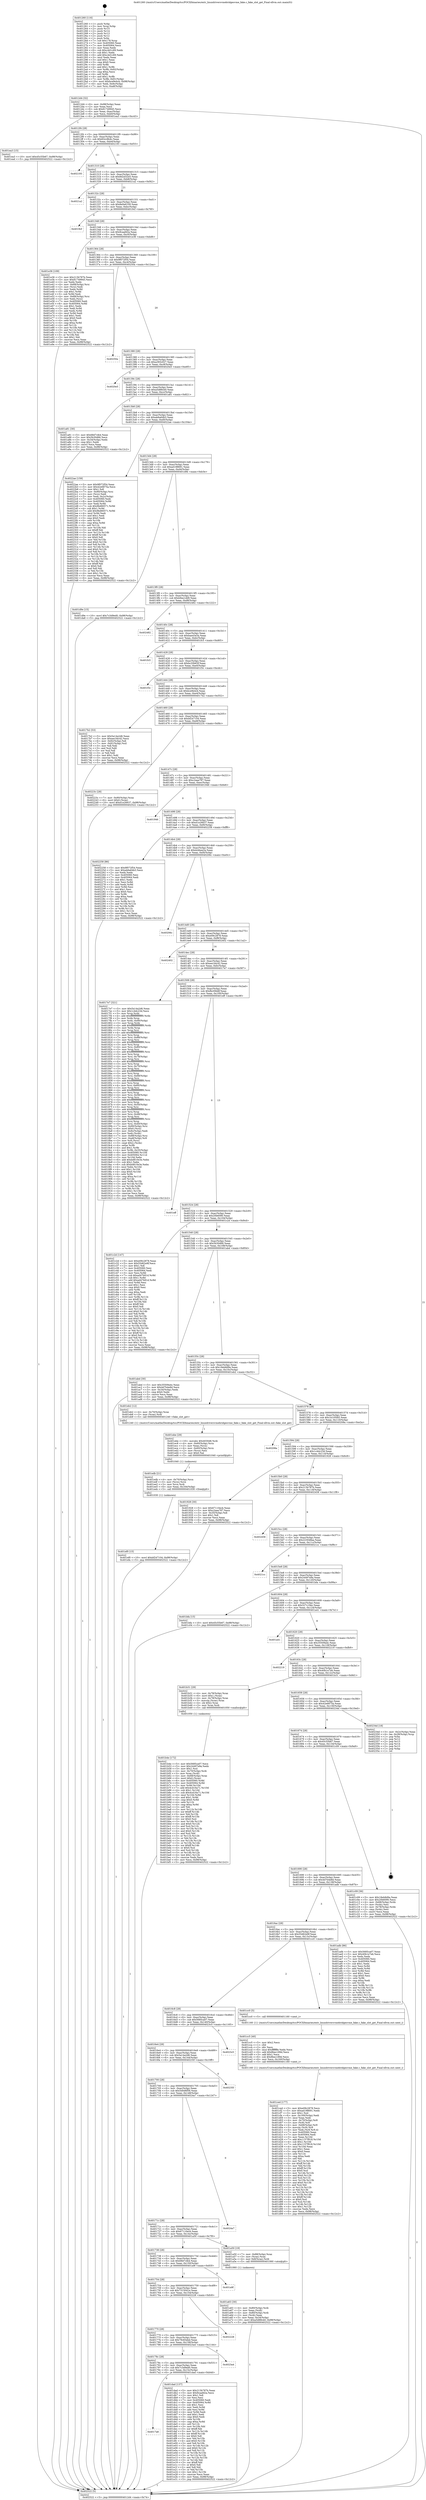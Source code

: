 digraph "0x401260" {
  label = "0x401260 (/mnt/c/Users/mathe/Desktop/tcc/POCII/binaries/extr_linuxdriversvmebridgesvme_fake.c_fake_slot_get_Final-ollvm.out::main(0))"
  labelloc = "t"
  node[shape=record]

  Entry [label="",width=0.3,height=0.3,shape=circle,fillcolor=black,style=filled]
  "0x4012d4" [label="{
     0x4012d4 [32]\l
     | [instrs]\l
     &nbsp;&nbsp;0x4012d4 \<+6\>: mov -0x98(%rbp),%eax\l
     &nbsp;&nbsp;0x4012da \<+2\>: mov %eax,%ecx\l
     &nbsp;&nbsp;0x4012dc \<+6\>: sub $0x81749945,%ecx\l
     &nbsp;&nbsp;0x4012e2 \<+6\>: mov %eax,-0xac(%rbp)\l
     &nbsp;&nbsp;0x4012e8 \<+6\>: mov %ecx,-0xb0(%rbp)\l
     &nbsp;&nbsp;0x4012ee \<+6\>: je 0000000000401ea3 \<main+0xc43\>\l
  }"]
  "0x401ea3" [label="{
     0x401ea3 [15]\l
     | [instrs]\l
     &nbsp;&nbsp;0x401ea3 \<+10\>: movl $0x45c55b67,-0x98(%rbp)\l
     &nbsp;&nbsp;0x401ead \<+5\>: jmp 0000000000402522 \<main+0x12c2\>\l
  }"]
  "0x4012f4" [label="{
     0x4012f4 [28]\l
     | [instrs]\l
     &nbsp;&nbsp;0x4012f4 \<+5\>: jmp 00000000004012f9 \<main+0x99\>\l
     &nbsp;&nbsp;0x4012f9 \<+6\>: mov -0xac(%rbp),%eax\l
     &nbsp;&nbsp;0x4012ff \<+5\>: sub $0x83cc8b4c,%eax\l
     &nbsp;&nbsp;0x401304 \<+6\>: mov %eax,-0xb4(%rbp)\l
     &nbsp;&nbsp;0x40130a \<+6\>: je 0000000000402193 \<main+0xf33\>\l
  }"]
  Exit [label="",width=0.3,height=0.3,shape=circle,fillcolor=black,style=filled,peripheries=2]
  "0x402193" [label="{
     0x402193\l
  }", style=dashed]
  "0x401310" [label="{
     0x401310 [28]\l
     | [instrs]\l
     &nbsp;&nbsp;0x401310 \<+5\>: jmp 0000000000401315 \<main+0xb5\>\l
     &nbsp;&nbsp;0x401315 \<+6\>: mov -0xac(%rbp),%eax\l
     &nbsp;&nbsp;0x40131b \<+5\>: sub $0x8d2d32e5,%eax\l
     &nbsp;&nbsp;0x401320 \<+6\>: mov %eax,-0xb8(%rbp)\l
     &nbsp;&nbsp;0x401326 \<+6\>: je 00000000004021a2 \<main+0xf42\>\l
  }"]
  "0x401ef0" [label="{
     0x401ef0 [15]\l
     | [instrs]\l
     &nbsp;&nbsp;0x401ef0 \<+10\>: movl $0xbf247104,-0x98(%rbp)\l
     &nbsp;&nbsp;0x401efa \<+5\>: jmp 0000000000402522 \<main+0x12c2\>\l
  }"]
  "0x4021a2" [label="{
     0x4021a2\l
  }", style=dashed]
  "0x40132c" [label="{
     0x40132c [28]\l
     | [instrs]\l
     &nbsp;&nbsp;0x40132c \<+5\>: jmp 0000000000401331 \<main+0xd1\>\l
     &nbsp;&nbsp;0x401331 \<+6\>: mov -0xac(%rbp),%eax\l
     &nbsp;&nbsp;0x401337 \<+5\>: sub $0x8e0e6100,%eax\l
     &nbsp;&nbsp;0x40133c \<+6\>: mov %eax,-0xbc(%rbp)\l
     &nbsp;&nbsp;0x401342 \<+6\>: je 00000000004019cf \<main+0x76f\>\l
  }"]
  "0x401edb" [label="{
     0x401edb [21]\l
     | [instrs]\l
     &nbsp;&nbsp;0x401edb \<+4\>: mov -0x70(%rbp),%rcx\l
     &nbsp;&nbsp;0x401edf \<+3\>: mov (%rcx),%rcx\l
     &nbsp;&nbsp;0x401ee2 \<+3\>: mov %rcx,%rdi\l
     &nbsp;&nbsp;0x401ee5 \<+6\>: mov %eax,-0x164(%rbp)\l
     &nbsp;&nbsp;0x401eeb \<+5\>: call 0000000000401030 \<free@plt\>\l
     | [calls]\l
     &nbsp;&nbsp;0x401030 \{1\} (unknown)\l
  }"]
  "0x4019cf" [label="{
     0x4019cf\l
  }", style=dashed]
  "0x401348" [label="{
     0x401348 [28]\l
     | [instrs]\l
     &nbsp;&nbsp;0x401348 \<+5\>: jmp 000000000040134d \<main+0xed\>\l
     &nbsp;&nbsp;0x40134d \<+6\>: mov -0xac(%rbp),%eax\l
     &nbsp;&nbsp;0x401353 \<+5\>: sub $0x9caafd2a,%eax\l
     &nbsp;&nbsp;0x401358 \<+6\>: mov %eax,-0xc0(%rbp)\l
     &nbsp;&nbsp;0x40135e \<+6\>: je 0000000000401e36 \<main+0xbd6\>\l
  }"]
  "0x401ebe" [label="{
     0x401ebe [29]\l
     | [instrs]\l
     &nbsp;&nbsp;0x401ebe \<+10\>: movabs $0x4030d6,%rdi\l
     &nbsp;&nbsp;0x401ec8 \<+4\>: mov -0x60(%rbp),%rcx\l
     &nbsp;&nbsp;0x401ecc \<+2\>: mov %eax,(%rcx)\l
     &nbsp;&nbsp;0x401ece \<+4\>: mov -0x60(%rbp),%rcx\l
     &nbsp;&nbsp;0x401ed2 \<+2\>: mov (%rcx),%esi\l
     &nbsp;&nbsp;0x401ed4 \<+2\>: mov $0x0,%al\l
     &nbsp;&nbsp;0x401ed6 \<+5\>: call 0000000000401040 \<printf@plt\>\l
     | [calls]\l
     &nbsp;&nbsp;0x401040 \{1\} (unknown)\l
  }"]
  "0x401e36" [label="{
     0x401e36 [109]\l
     | [instrs]\l
     &nbsp;&nbsp;0x401e36 \<+5\>: mov $0x213b787b,%eax\l
     &nbsp;&nbsp;0x401e3b \<+5\>: mov $0x81749945,%ecx\l
     &nbsp;&nbsp;0x401e40 \<+2\>: xor %edx,%edx\l
     &nbsp;&nbsp;0x401e42 \<+4\>: mov -0x68(%rbp),%rsi\l
     &nbsp;&nbsp;0x401e46 \<+2\>: mov (%rsi),%edi\l
     &nbsp;&nbsp;0x401e48 \<+3\>: mov %edx,%r8d\l
     &nbsp;&nbsp;0x401e4b \<+4\>: sub $0x1,%r8d\l
     &nbsp;&nbsp;0x401e4f \<+3\>: sub %r8d,%edi\l
     &nbsp;&nbsp;0x401e52 \<+4\>: mov -0x68(%rbp),%rsi\l
     &nbsp;&nbsp;0x401e56 \<+2\>: mov %edi,(%rsi)\l
     &nbsp;&nbsp;0x401e58 \<+7\>: mov 0x405060,%edi\l
     &nbsp;&nbsp;0x401e5f \<+8\>: mov 0x405064,%r8d\l
     &nbsp;&nbsp;0x401e67 \<+3\>: sub $0x1,%edx\l
     &nbsp;&nbsp;0x401e6a \<+3\>: mov %edi,%r9d\l
     &nbsp;&nbsp;0x401e6d \<+3\>: add %edx,%r9d\l
     &nbsp;&nbsp;0x401e70 \<+4\>: imul %r9d,%edi\l
     &nbsp;&nbsp;0x401e74 \<+3\>: and $0x1,%edi\l
     &nbsp;&nbsp;0x401e77 \<+3\>: cmp $0x0,%edi\l
     &nbsp;&nbsp;0x401e7a \<+4\>: sete %r10b\l
     &nbsp;&nbsp;0x401e7e \<+4\>: cmp $0xa,%r8d\l
     &nbsp;&nbsp;0x401e82 \<+4\>: setl %r11b\l
     &nbsp;&nbsp;0x401e86 \<+3\>: mov %r10b,%bl\l
     &nbsp;&nbsp;0x401e89 \<+3\>: and %r11b,%bl\l
     &nbsp;&nbsp;0x401e8c \<+3\>: xor %r11b,%r10b\l
     &nbsp;&nbsp;0x401e8f \<+3\>: or %r10b,%bl\l
     &nbsp;&nbsp;0x401e92 \<+3\>: test $0x1,%bl\l
     &nbsp;&nbsp;0x401e95 \<+3\>: cmovne %ecx,%eax\l
     &nbsp;&nbsp;0x401e98 \<+6\>: mov %eax,-0x98(%rbp)\l
     &nbsp;&nbsp;0x401e9e \<+5\>: jmp 0000000000402522 \<main+0x12c2\>\l
  }"]
  "0x401364" [label="{
     0x401364 [28]\l
     | [instrs]\l
     &nbsp;&nbsp;0x401364 \<+5\>: jmp 0000000000401369 \<main+0x109\>\l
     &nbsp;&nbsp;0x401369 \<+6\>: mov -0xac(%rbp),%eax\l
     &nbsp;&nbsp;0x40136f \<+5\>: sub $0x9f072f54,%eax\l
     &nbsp;&nbsp;0x401374 \<+6\>: mov %eax,-0xc4(%rbp)\l
     &nbsp;&nbsp;0x40137a \<+6\>: je 000000000040250a \<main+0x12aa\>\l
  }"]
  "0x4017a8" [label="{
     0x4017a8\l
  }", style=dashed]
  "0x40250a" [label="{
     0x40250a\l
  }", style=dashed]
  "0x401380" [label="{
     0x401380 [28]\l
     | [instrs]\l
     &nbsp;&nbsp;0x401380 \<+5\>: jmp 0000000000401385 \<main+0x125\>\l
     &nbsp;&nbsp;0x401385 \<+6\>: mov -0xac(%rbp),%eax\l
     &nbsp;&nbsp;0x40138b \<+5\>: sub $0xa393c027,%eax\l
     &nbsp;&nbsp;0x401390 \<+6\>: mov %eax,-0xc8(%rbp)\l
     &nbsp;&nbsp;0x401396 \<+6\>: je 00000000004020e5 \<main+0xe85\>\l
  }"]
  "0x401dad" [label="{
     0x401dad [137]\l
     | [instrs]\l
     &nbsp;&nbsp;0x401dad \<+5\>: mov $0x213b787b,%eax\l
     &nbsp;&nbsp;0x401db2 \<+5\>: mov $0x9caafd2a,%ecx\l
     &nbsp;&nbsp;0x401db7 \<+2\>: mov $0x1,%dl\l
     &nbsp;&nbsp;0x401db9 \<+2\>: xor %esi,%esi\l
     &nbsp;&nbsp;0x401dbb \<+7\>: mov 0x405060,%edi\l
     &nbsp;&nbsp;0x401dc2 \<+8\>: mov 0x405064,%r8d\l
     &nbsp;&nbsp;0x401dca \<+3\>: sub $0x1,%esi\l
     &nbsp;&nbsp;0x401dcd \<+3\>: mov %edi,%r9d\l
     &nbsp;&nbsp;0x401dd0 \<+3\>: add %esi,%r9d\l
     &nbsp;&nbsp;0x401dd3 \<+4\>: imul %r9d,%edi\l
     &nbsp;&nbsp;0x401dd7 \<+3\>: and $0x1,%edi\l
     &nbsp;&nbsp;0x401dda \<+3\>: cmp $0x0,%edi\l
     &nbsp;&nbsp;0x401ddd \<+4\>: sete %r10b\l
     &nbsp;&nbsp;0x401de1 \<+4\>: cmp $0xa,%r8d\l
     &nbsp;&nbsp;0x401de5 \<+4\>: setl %r11b\l
     &nbsp;&nbsp;0x401de9 \<+3\>: mov %r10b,%bl\l
     &nbsp;&nbsp;0x401dec \<+3\>: xor $0xff,%bl\l
     &nbsp;&nbsp;0x401def \<+3\>: mov %r11b,%r14b\l
     &nbsp;&nbsp;0x401df2 \<+4\>: xor $0xff,%r14b\l
     &nbsp;&nbsp;0x401df6 \<+3\>: xor $0x0,%dl\l
     &nbsp;&nbsp;0x401df9 \<+3\>: mov %bl,%r15b\l
     &nbsp;&nbsp;0x401dfc \<+4\>: and $0x0,%r15b\l
     &nbsp;&nbsp;0x401e00 \<+3\>: and %dl,%r10b\l
     &nbsp;&nbsp;0x401e03 \<+3\>: mov %r14b,%r12b\l
     &nbsp;&nbsp;0x401e06 \<+4\>: and $0x0,%r12b\l
     &nbsp;&nbsp;0x401e0a \<+3\>: and %dl,%r11b\l
     &nbsp;&nbsp;0x401e0d \<+3\>: or %r10b,%r15b\l
     &nbsp;&nbsp;0x401e10 \<+3\>: or %r11b,%r12b\l
     &nbsp;&nbsp;0x401e13 \<+3\>: xor %r12b,%r15b\l
     &nbsp;&nbsp;0x401e16 \<+3\>: or %r14b,%bl\l
     &nbsp;&nbsp;0x401e19 \<+3\>: xor $0xff,%bl\l
     &nbsp;&nbsp;0x401e1c \<+3\>: or $0x0,%dl\l
     &nbsp;&nbsp;0x401e1f \<+2\>: and %dl,%bl\l
     &nbsp;&nbsp;0x401e21 \<+3\>: or %bl,%r15b\l
     &nbsp;&nbsp;0x401e24 \<+4\>: test $0x1,%r15b\l
     &nbsp;&nbsp;0x401e28 \<+3\>: cmovne %ecx,%eax\l
     &nbsp;&nbsp;0x401e2b \<+6\>: mov %eax,-0x98(%rbp)\l
     &nbsp;&nbsp;0x401e31 \<+5\>: jmp 0000000000402522 \<main+0x12c2\>\l
  }"]
  "0x4020e5" [label="{
     0x4020e5\l
  }", style=dashed]
  "0x40139c" [label="{
     0x40139c [28]\l
     | [instrs]\l
     &nbsp;&nbsp;0x40139c \<+5\>: jmp 00000000004013a1 \<main+0x141\>\l
     &nbsp;&nbsp;0x4013a1 \<+6\>: mov -0xac(%rbp),%eax\l
     &nbsp;&nbsp;0x4013a7 \<+5\>: sub $0xa5d88cb0,%eax\l
     &nbsp;&nbsp;0x4013ac \<+6\>: mov %eax,-0xcc(%rbp)\l
     &nbsp;&nbsp;0x4013b2 \<+6\>: je 0000000000401a81 \<main+0x821\>\l
  }"]
  "0x40178c" [label="{
     0x40178c [28]\l
     | [instrs]\l
     &nbsp;&nbsp;0x40178c \<+5\>: jmp 0000000000401791 \<main+0x531\>\l
     &nbsp;&nbsp;0x401791 \<+6\>: mov -0xac(%rbp),%eax\l
     &nbsp;&nbsp;0x401797 \<+5\>: sub $0x7c3d9ed0,%eax\l
     &nbsp;&nbsp;0x40179c \<+6\>: mov %eax,-0x15c(%rbp)\l
     &nbsp;&nbsp;0x4017a2 \<+6\>: je 0000000000401dad \<main+0xb4d\>\l
  }"]
  "0x401a81" [label="{
     0x401a81 [30]\l
     | [instrs]\l
     &nbsp;&nbsp;0x401a81 \<+5\>: mov $0x68d7cfe4,%eax\l
     &nbsp;&nbsp;0x401a86 \<+5\>: mov $0x5b30d66,%ecx\l
     &nbsp;&nbsp;0x401a8b \<+3\>: mov -0x34(%rbp),%edx\l
     &nbsp;&nbsp;0x401a8e \<+3\>: cmp $0x1,%edx\l
     &nbsp;&nbsp;0x401a91 \<+3\>: cmovl %ecx,%eax\l
     &nbsp;&nbsp;0x401a94 \<+6\>: mov %eax,-0x98(%rbp)\l
     &nbsp;&nbsp;0x401a9a \<+5\>: jmp 0000000000402522 \<main+0x12c2\>\l
  }"]
  "0x4013b8" [label="{
     0x4013b8 [28]\l
     | [instrs]\l
     &nbsp;&nbsp;0x4013b8 \<+5\>: jmp 00000000004013bd \<main+0x15d\>\l
     &nbsp;&nbsp;0x4013bd \<+6\>: mov -0xac(%rbp),%eax\l
     &nbsp;&nbsp;0x4013c3 \<+5\>: sub $0xab6a64b3,%eax\l
     &nbsp;&nbsp;0x4013c8 \<+6\>: mov %eax,-0xd0(%rbp)\l
     &nbsp;&nbsp;0x4013ce \<+6\>: je 00000000004022ae \<main+0x104e\>\l
  }"]
  "0x4023a4" [label="{
     0x4023a4\l
  }", style=dashed]
  "0x4022ae" [label="{
     0x4022ae [159]\l
     | [instrs]\l
     &nbsp;&nbsp;0x4022ae \<+5\>: mov $0x9f072f54,%eax\l
     &nbsp;&nbsp;0x4022b3 \<+5\>: mov $0x42e6875a,%ecx\l
     &nbsp;&nbsp;0x4022b8 \<+2\>: mov $0x1,%dl\l
     &nbsp;&nbsp;0x4022ba \<+7\>: mov -0x90(%rbp),%rsi\l
     &nbsp;&nbsp;0x4022c1 \<+2\>: mov (%rsi),%edi\l
     &nbsp;&nbsp;0x4022c3 \<+3\>: mov %edi,-0x2c(%rbp)\l
     &nbsp;&nbsp;0x4022c6 \<+7\>: mov 0x405060,%edi\l
     &nbsp;&nbsp;0x4022cd \<+8\>: mov 0x405064,%r8d\l
     &nbsp;&nbsp;0x4022d5 \<+3\>: mov %edi,%r9d\l
     &nbsp;&nbsp;0x4022d8 \<+7\>: sub $0x9bd66571,%r9d\l
     &nbsp;&nbsp;0x4022df \<+4\>: sub $0x1,%r9d\l
     &nbsp;&nbsp;0x4022e3 \<+7\>: add $0x9bd66571,%r9d\l
     &nbsp;&nbsp;0x4022ea \<+4\>: imul %r9d,%edi\l
     &nbsp;&nbsp;0x4022ee \<+3\>: and $0x1,%edi\l
     &nbsp;&nbsp;0x4022f1 \<+3\>: cmp $0x0,%edi\l
     &nbsp;&nbsp;0x4022f4 \<+4\>: sete %r10b\l
     &nbsp;&nbsp;0x4022f8 \<+4\>: cmp $0xa,%r8d\l
     &nbsp;&nbsp;0x4022fc \<+4\>: setl %r11b\l
     &nbsp;&nbsp;0x402300 \<+3\>: mov %r10b,%bl\l
     &nbsp;&nbsp;0x402303 \<+3\>: xor $0xff,%bl\l
     &nbsp;&nbsp;0x402306 \<+3\>: mov %r11b,%r14b\l
     &nbsp;&nbsp;0x402309 \<+4\>: xor $0xff,%r14b\l
     &nbsp;&nbsp;0x40230d \<+3\>: xor $0x0,%dl\l
     &nbsp;&nbsp;0x402310 \<+3\>: mov %bl,%r15b\l
     &nbsp;&nbsp;0x402313 \<+4\>: and $0x0,%r15b\l
     &nbsp;&nbsp;0x402317 \<+3\>: and %dl,%r10b\l
     &nbsp;&nbsp;0x40231a \<+3\>: mov %r14b,%r12b\l
     &nbsp;&nbsp;0x40231d \<+4\>: and $0x0,%r12b\l
     &nbsp;&nbsp;0x402321 \<+3\>: and %dl,%r11b\l
     &nbsp;&nbsp;0x402324 \<+3\>: or %r10b,%r15b\l
     &nbsp;&nbsp;0x402327 \<+3\>: or %r11b,%r12b\l
     &nbsp;&nbsp;0x40232a \<+3\>: xor %r12b,%r15b\l
     &nbsp;&nbsp;0x40232d \<+3\>: or %r14b,%bl\l
     &nbsp;&nbsp;0x402330 \<+3\>: xor $0xff,%bl\l
     &nbsp;&nbsp;0x402333 \<+3\>: or $0x0,%dl\l
     &nbsp;&nbsp;0x402336 \<+2\>: and %dl,%bl\l
     &nbsp;&nbsp;0x402338 \<+3\>: or %bl,%r15b\l
     &nbsp;&nbsp;0x40233b \<+4\>: test $0x1,%r15b\l
     &nbsp;&nbsp;0x40233f \<+3\>: cmovne %ecx,%eax\l
     &nbsp;&nbsp;0x402342 \<+6\>: mov %eax,-0x98(%rbp)\l
     &nbsp;&nbsp;0x402348 \<+5\>: jmp 0000000000402522 \<main+0x12c2\>\l
  }"]
  "0x4013d4" [label="{
     0x4013d4 [28]\l
     | [instrs]\l
     &nbsp;&nbsp;0x4013d4 \<+5\>: jmp 00000000004013d9 \<main+0x179\>\l
     &nbsp;&nbsp;0x4013d9 \<+6\>: mov -0xac(%rbp),%eax\l
     &nbsp;&nbsp;0x4013df \<+5\>: sub $0xad198691,%eax\l
     &nbsp;&nbsp;0x4013e4 \<+6\>: mov %eax,-0xd4(%rbp)\l
     &nbsp;&nbsp;0x4013ea \<+6\>: je 0000000000401d9e \<main+0xb3e\>\l
  }"]
  "0x401770" [label="{
     0x401770 [28]\l
     | [instrs]\l
     &nbsp;&nbsp;0x401770 \<+5\>: jmp 0000000000401775 \<main+0x515\>\l
     &nbsp;&nbsp;0x401775 \<+6\>: mov -0xac(%rbp),%eax\l
     &nbsp;&nbsp;0x40177b \<+5\>: sub $0x79c83ebd,%eax\l
     &nbsp;&nbsp;0x401780 \<+6\>: mov %eax,-0x158(%rbp)\l
     &nbsp;&nbsp;0x401786 \<+6\>: je 00000000004023a4 \<main+0x1144\>\l
  }"]
  "0x401d9e" [label="{
     0x401d9e [15]\l
     | [instrs]\l
     &nbsp;&nbsp;0x401d9e \<+10\>: movl $0x7c3d9ed0,-0x98(%rbp)\l
     &nbsp;&nbsp;0x401da8 \<+5\>: jmp 0000000000402522 \<main+0x12c2\>\l
  }"]
  "0x4013f0" [label="{
     0x4013f0 [28]\l
     | [instrs]\l
     &nbsp;&nbsp;0x4013f0 \<+5\>: jmp 00000000004013f5 \<main+0x195\>\l
     &nbsp;&nbsp;0x4013f5 \<+6\>: mov -0xac(%rbp),%eax\l
     &nbsp;&nbsp;0x4013fb \<+5\>: sub $0xb9ee1dd9,%eax\l
     &nbsp;&nbsp;0x401400 \<+6\>: mov %eax,-0xd8(%rbp)\l
     &nbsp;&nbsp;0x401406 \<+6\>: je 0000000000402482 \<main+0x1222\>\l
  }"]
  "0x402228" [label="{
     0x402228\l
  }", style=dashed]
  "0x402482" [label="{
     0x402482\l
  }", style=dashed]
  "0x40140c" [label="{
     0x40140c [28]\l
     | [instrs]\l
     &nbsp;&nbsp;0x40140c \<+5\>: jmp 0000000000401411 \<main+0x1b1\>\l
     &nbsp;&nbsp;0x401411 \<+6\>: mov -0xac(%rbp),%eax\l
     &nbsp;&nbsp;0x401417 \<+5\>: sub $0xbae43e3a,%eax\l
     &nbsp;&nbsp;0x40141c \<+6\>: mov %eax,-0xdc(%rbp)\l
     &nbsp;&nbsp;0x401422 \<+6\>: je 0000000000401fc5 \<main+0xd65\>\l
  }"]
  "0x401754" [label="{
     0x401754 [28]\l
     | [instrs]\l
     &nbsp;&nbsp;0x401754 \<+5\>: jmp 0000000000401759 \<main+0x4f9\>\l
     &nbsp;&nbsp;0x401759 \<+6\>: mov -0xac(%rbp),%eax\l
     &nbsp;&nbsp;0x40175f \<+5\>: sub $0x7315041e,%eax\l
     &nbsp;&nbsp;0x401764 \<+6\>: mov %eax,-0x154(%rbp)\l
     &nbsp;&nbsp;0x40176a \<+6\>: je 0000000000402228 \<main+0xfc8\>\l
  }"]
  "0x401fc5" [label="{
     0x401fc5\l
  }", style=dashed]
  "0x401428" [label="{
     0x401428 [28]\l
     | [instrs]\l
     &nbsp;&nbsp;0x401428 \<+5\>: jmp 000000000040142d \<main+0x1cd\>\l
     &nbsp;&nbsp;0x40142d \<+6\>: mov -0xac(%rbp),%eax\l
     &nbsp;&nbsp;0x401433 \<+5\>: sub $0xbc20b63f,%eax\l
     &nbsp;&nbsp;0x401438 \<+6\>: mov %eax,-0xe0(%rbp)\l
     &nbsp;&nbsp;0x40143e \<+6\>: je 0000000000401f3c \<main+0xcdc\>\l
  }"]
  "0x401a9f" [label="{
     0x401a9f\l
  }", style=dashed]
  "0x401f3c" [label="{
     0x401f3c\l
  }", style=dashed]
  "0x401444" [label="{
     0x401444 [28]\l
     | [instrs]\l
     &nbsp;&nbsp;0x401444 \<+5\>: jmp 0000000000401449 \<main+0x1e9\>\l
     &nbsp;&nbsp;0x401449 \<+6\>: mov -0xac(%rbp),%eax\l
     &nbsp;&nbsp;0x40144f \<+5\>: sub $0xbce9e4cb,%eax\l
     &nbsp;&nbsp;0x401454 \<+6\>: mov %eax,-0xe4(%rbp)\l
     &nbsp;&nbsp;0x40145a \<+6\>: je 00000000004017b2 \<main+0x552\>\l
  }"]
  "0x401ced" [label="{
     0x401ced [177]\l
     | [instrs]\l
     &nbsp;&nbsp;0x401ced \<+5\>: mov $0xe09c2878,%ecx\l
     &nbsp;&nbsp;0x401cf2 \<+5\>: mov $0xad198691,%edx\l
     &nbsp;&nbsp;0x401cf7 \<+3\>: mov $0x1,%sil\l
     &nbsp;&nbsp;0x401cfa \<+6\>: mov -0x160(%rbp),%edi\l
     &nbsp;&nbsp;0x401d00 \<+3\>: imul %eax,%edi\l
     &nbsp;&nbsp;0x401d03 \<+4\>: mov -0x70(%rbp),%r8\l
     &nbsp;&nbsp;0x401d07 \<+3\>: mov (%r8),%r8\l
     &nbsp;&nbsp;0x401d0a \<+4\>: mov -0x68(%rbp),%r9\l
     &nbsp;&nbsp;0x401d0e \<+3\>: movslq (%r9),%r9\l
     &nbsp;&nbsp;0x401d11 \<+4\>: mov %edi,(%r8,%r9,4)\l
     &nbsp;&nbsp;0x401d15 \<+7\>: mov 0x405060,%eax\l
     &nbsp;&nbsp;0x401d1c \<+7\>: mov 0x405064,%edi\l
     &nbsp;&nbsp;0x401d23 \<+3\>: mov %eax,%r10d\l
     &nbsp;&nbsp;0x401d26 \<+7\>: add $0x1157f918,%r10d\l
     &nbsp;&nbsp;0x401d2d \<+4\>: sub $0x1,%r10d\l
     &nbsp;&nbsp;0x401d31 \<+7\>: sub $0x1157f918,%r10d\l
     &nbsp;&nbsp;0x401d38 \<+4\>: imul %r10d,%eax\l
     &nbsp;&nbsp;0x401d3c \<+3\>: and $0x1,%eax\l
     &nbsp;&nbsp;0x401d3f \<+3\>: cmp $0x0,%eax\l
     &nbsp;&nbsp;0x401d42 \<+4\>: sete %r11b\l
     &nbsp;&nbsp;0x401d46 \<+3\>: cmp $0xa,%edi\l
     &nbsp;&nbsp;0x401d49 \<+3\>: setl %bl\l
     &nbsp;&nbsp;0x401d4c \<+3\>: mov %r11b,%r14b\l
     &nbsp;&nbsp;0x401d4f \<+4\>: xor $0xff,%r14b\l
     &nbsp;&nbsp;0x401d53 \<+3\>: mov %bl,%r15b\l
     &nbsp;&nbsp;0x401d56 \<+4\>: xor $0xff,%r15b\l
     &nbsp;&nbsp;0x401d5a \<+4\>: xor $0x0,%sil\l
     &nbsp;&nbsp;0x401d5e \<+3\>: mov %r14b,%r12b\l
     &nbsp;&nbsp;0x401d61 \<+4\>: and $0x0,%r12b\l
     &nbsp;&nbsp;0x401d65 \<+3\>: and %sil,%r11b\l
     &nbsp;&nbsp;0x401d68 \<+3\>: mov %r15b,%r13b\l
     &nbsp;&nbsp;0x401d6b \<+4\>: and $0x0,%r13b\l
     &nbsp;&nbsp;0x401d6f \<+3\>: and %sil,%bl\l
     &nbsp;&nbsp;0x401d72 \<+3\>: or %r11b,%r12b\l
     &nbsp;&nbsp;0x401d75 \<+3\>: or %bl,%r13b\l
     &nbsp;&nbsp;0x401d78 \<+3\>: xor %r13b,%r12b\l
     &nbsp;&nbsp;0x401d7b \<+3\>: or %r15b,%r14b\l
     &nbsp;&nbsp;0x401d7e \<+4\>: xor $0xff,%r14b\l
     &nbsp;&nbsp;0x401d82 \<+4\>: or $0x0,%sil\l
     &nbsp;&nbsp;0x401d86 \<+3\>: and %sil,%r14b\l
     &nbsp;&nbsp;0x401d89 \<+3\>: or %r14b,%r12b\l
     &nbsp;&nbsp;0x401d8c \<+4\>: test $0x1,%r12b\l
     &nbsp;&nbsp;0x401d90 \<+3\>: cmovne %edx,%ecx\l
     &nbsp;&nbsp;0x401d93 \<+6\>: mov %ecx,-0x98(%rbp)\l
     &nbsp;&nbsp;0x401d99 \<+5\>: jmp 0000000000402522 \<main+0x12c2\>\l
  }"]
  "0x4017b2" [label="{
     0x4017b2 [53]\l
     | [instrs]\l
     &nbsp;&nbsp;0x4017b2 \<+5\>: mov $0x5a14a2d6,%eax\l
     &nbsp;&nbsp;0x4017b7 \<+5\>: mov $0xeec3dc42,%ecx\l
     &nbsp;&nbsp;0x4017bc \<+6\>: mov -0x92(%rbp),%dl\l
     &nbsp;&nbsp;0x4017c2 \<+7\>: mov -0x91(%rbp),%sil\l
     &nbsp;&nbsp;0x4017c9 \<+3\>: mov %dl,%dil\l
     &nbsp;&nbsp;0x4017cc \<+3\>: and %sil,%dil\l
     &nbsp;&nbsp;0x4017cf \<+3\>: xor %sil,%dl\l
     &nbsp;&nbsp;0x4017d2 \<+3\>: or %dl,%dil\l
     &nbsp;&nbsp;0x4017d5 \<+4\>: test $0x1,%dil\l
     &nbsp;&nbsp;0x4017d9 \<+3\>: cmovne %ecx,%eax\l
     &nbsp;&nbsp;0x4017dc \<+6\>: mov %eax,-0x98(%rbp)\l
     &nbsp;&nbsp;0x4017e2 \<+5\>: jmp 0000000000402522 \<main+0x12c2\>\l
  }"]
  "0x401460" [label="{
     0x401460 [28]\l
     | [instrs]\l
     &nbsp;&nbsp;0x401460 \<+5\>: jmp 0000000000401465 \<main+0x205\>\l
     &nbsp;&nbsp;0x401465 \<+6\>: mov -0xac(%rbp),%eax\l
     &nbsp;&nbsp;0x40146b \<+5\>: sub $0xbf247104,%eax\l
     &nbsp;&nbsp;0x401470 \<+6\>: mov %eax,-0xe8(%rbp)\l
     &nbsp;&nbsp;0x401476 \<+6\>: je 000000000040223c \<main+0xfdc\>\l
  }"]
  "0x402522" [label="{
     0x402522 [5]\l
     | [instrs]\l
     &nbsp;&nbsp;0x402522 \<+5\>: jmp 00000000004012d4 \<main+0x74\>\l
  }"]
  "0x401260" [label="{
     0x401260 [116]\l
     | [instrs]\l
     &nbsp;&nbsp;0x401260 \<+1\>: push %rbp\l
     &nbsp;&nbsp;0x401261 \<+3\>: mov %rsp,%rbp\l
     &nbsp;&nbsp;0x401264 \<+2\>: push %r15\l
     &nbsp;&nbsp;0x401266 \<+2\>: push %r14\l
     &nbsp;&nbsp;0x401268 \<+2\>: push %r13\l
     &nbsp;&nbsp;0x40126a \<+2\>: push %r12\l
     &nbsp;&nbsp;0x40126c \<+1\>: push %rbx\l
     &nbsp;&nbsp;0x40126d \<+7\>: sub $0x178,%rsp\l
     &nbsp;&nbsp;0x401274 \<+7\>: mov 0x405060,%eax\l
     &nbsp;&nbsp;0x40127b \<+7\>: mov 0x405064,%ecx\l
     &nbsp;&nbsp;0x401282 \<+2\>: mov %eax,%edx\l
     &nbsp;&nbsp;0x401284 \<+6\>: sub $0xc4d1c69,%edx\l
     &nbsp;&nbsp;0x40128a \<+3\>: sub $0x1,%edx\l
     &nbsp;&nbsp;0x40128d \<+6\>: add $0xc4d1c69,%edx\l
     &nbsp;&nbsp;0x401293 \<+3\>: imul %edx,%eax\l
     &nbsp;&nbsp;0x401296 \<+3\>: and $0x1,%eax\l
     &nbsp;&nbsp;0x401299 \<+3\>: cmp $0x0,%eax\l
     &nbsp;&nbsp;0x40129c \<+4\>: sete %r8b\l
     &nbsp;&nbsp;0x4012a0 \<+4\>: and $0x1,%r8b\l
     &nbsp;&nbsp;0x4012a4 \<+7\>: mov %r8b,-0x92(%rbp)\l
     &nbsp;&nbsp;0x4012ab \<+3\>: cmp $0xa,%ecx\l
     &nbsp;&nbsp;0x4012ae \<+4\>: setl %r8b\l
     &nbsp;&nbsp;0x4012b2 \<+4\>: and $0x1,%r8b\l
     &nbsp;&nbsp;0x4012b6 \<+7\>: mov %r8b,-0x91(%rbp)\l
     &nbsp;&nbsp;0x4012bd \<+10\>: movl $0xbce9e4cb,-0x98(%rbp)\l
     &nbsp;&nbsp;0x4012c7 \<+6\>: mov %edi,-0x9c(%rbp)\l
     &nbsp;&nbsp;0x4012cd \<+7\>: mov %rsi,-0xa8(%rbp)\l
  }"]
  "0x401cc5" [label="{
     0x401cc5 [40]\l
     | [instrs]\l
     &nbsp;&nbsp;0x401cc5 \<+5\>: mov $0x2,%ecx\l
     &nbsp;&nbsp;0x401cca \<+1\>: cltd\l
     &nbsp;&nbsp;0x401ccb \<+2\>: idiv %ecx\l
     &nbsp;&nbsp;0x401ccd \<+6\>: imul $0xfffffffe,%edx,%ecx\l
     &nbsp;&nbsp;0x401cd3 \<+6\>: add $0x8bec189d,%ecx\l
     &nbsp;&nbsp;0x401cd9 \<+3\>: add $0x1,%ecx\l
     &nbsp;&nbsp;0x401cdc \<+6\>: sub $0x8bec189d,%ecx\l
     &nbsp;&nbsp;0x401ce2 \<+6\>: mov %ecx,-0x160(%rbp)\l
     &nbsp;&nbsp;0x401ce8 \<+5\>: call 0000000000401160 \<next_i\>\l
     | [calls]\l
     &nbsp;&nbsp;0x401160 \{1\} (/mnt/c/Users/mathe/Desktop/tcc/POCII/binaries/extr_linuxdriversvmebridgesvme_fake.c_fake_slot_get_Final-ollvm.out::next_i)\l
  }"]
  "0x40223c" [label="{
     0x40223c [28]\l
     | [instrs]\l
     &nbsp;&nbsp;0x40223c \<+7\>: mov -0x90(%rbp),%rax\l
     &nbsp;&nbsp;0x402243 \<+6\>: movl $0x0,(%rax)\l
     &nbsp;&nbsp;0x402249 \<+10\>: movl $0xd1e26637,-0x98(%rbp)\l
     &nbsp;&nbsp;0x402253 \<+5\>: jmp 0000000000402522 \<main+0x12c2\>\l
  }"]
  "0x40147c" [label="{
     0x40147c [28]\l
     | [instrs]\l
     &nbsp;&nbsp;0x40147c \<+5\>: jmp 0000000000401481 \<main+0x221\>\l
     &nbsp;&nbsp;0x401481 \<+6\>: mov -0xac(%rbp),%eax\l
     &nbsp;&nbsp;0x401487 \<+5\>: sub $0xc2aaa787,%eax\l
     &nbsp;&nbsp;0x40148c \<+6\>: mov %eax,-0xec(%rbp)\l
     &nbsp;&nbsp;0x401492 \<+6\>: je 0000000000401946 \<main+0x6e6\>\l
  }"]
  "0x401b4e" [label="{
     0x401b4e [172]\l
     | [instrs]\l
     &nbsp;&nbsp;0x401b4e \<+5\>: mov $0x5685ca07,%ecx\l
     &nbsp;&nbsp;0x401b53 \<+5\>: mov $0x24497e9a,%edx\l
     &nbsp;&nbsp;0x401b58 \<+3\>: mov $0x1,%sil\l
     &nbsp;&nbsp;0x401b5b \<+4\>: mov -0x70(%rbp),%rdi\l
     &nbsp;&nbsp;0x401b5f \<+3\>: mov %rax,(%rdi)\l
     &nbsp;&nbsp;0x401b62 \<+4\>: mov -0x68(%rbp),%rax\l
     &nbsp;&nbsp;0x401b66 \<+6\>: movl $0x0,(%rax)\l
     &nbsp;&nbsp;0x401b6c \<+8\>: mov 0x405060,%r8d\l
     &nbsp;&nbsp;0x401b74 \<+8\>: mov 0x405064,%r9d\l
     &nbsp;&nbsp;0x401b7c \<+3\>: mov %r8d,%r10d\l
     &nbsp;&nbsp;0x401b7f \<+7\>: add $0x4cd16a71,%r10d\l
     &nbsp;&nbsp;0x401b86 \<+4\>: sub $0x1,%r10d\l
     &nbsp;&nbsp;0x401b8a \<+7\>: sub $0x4cd16a71,%r10d\l
     &nbsp;&nbsp;0x401b91 \<+4\>: imul %r10d,%r8d\l
     &nbsp;&nbsp;0x401b95 \<+4\>: and $0x1,%r8d\l
     &nbsp;&nbsp;0x401b99 \<+4\>: cmp $0x0,%r8d\l
     &nbsp;&nbsp;0x401b9d \<+4\>: sete %r11b\l
     &nbsp;&nbsp;0x401ba1 \<+4\>: cmp $0xa,%r9d\l
     &nbsp;&nbsp;0x401ba5 \<+3\>: setl %bl\l
     &nbsp;&nbsp;0x401ba8 \<+3\>: mov %r11b,%r14b\l
     &nbsp;&nbsp;0x401bab \<+4\>: xor $0xff,%r14b\l
     &nbsp;&nbsp;0x401baf \<+3\>: mov %bl,%r15b\l
     &nbsp;&nbsp;0x401bb2 \<+4\>: xor $0xff,%r15b\l
     &nbsp;&nbsp;0x401bb6 \<+4\>: xor $0x0,%sil\l
     &nbsp;&nbsp;0x401bba \<+3\>: mov %r14b,%r12b\l
     &nbsp;&nbsp;0x401bbd \<+4\>: and $0x0,%r12b\l
     &nbsp;&nbsp;0x401bc1 \<+3\>: and %sil,%r11b\l
     &nbsp;&nbsp;0x401bc4 \<+3\>: mov %r15b,%r13b\l
     &nbsp;&nbsp;0x401bc7 \<+4\>: and $0x0,%r13b\l
     &nbsp;&nbsp;0x401bcb \<+3\>: and %sil,%bl\l
     &nbsp;&nbsp;0x401bce \<+3\>: or %r11b,%r12b\l
     &nbsp;&nbsp;0x401bd1 \<+3\>: or %bl,%r13b\l
     &nbsp;&nbsp;0x401bd4 \<+3\>: xor %r13b,%r12b\l
     &nbsp;&nbsp;0x401bd7 \<+3\>: or %r15b,%r14b\l
     &nbsp;&nbsp;0x401bda \<+4\>: xor $0xff,%r14b\l
     &nbsp;&nbsp;0x401bde \<+4\>: or $0x0,%sil\l
     &nbsp;&nbsp;0x401be2 \<+3\>: and %sil,%r14b\l
     &nbsp;&nbsp;0x401be5 \<+3\>: or %r14b,%r12b\l
     &nbsp;&nbsp;0x401be8 \<+4\>: test $0x1,%r12b\l
     &nbsp;&nbsp;0x401bec \<+3\>: cmovne %edx,%ecx\l
     &nbsp;&nbsp;0x401bef \<+6\>: mov %ecx,-0x98(%rbp)\l
     &nbsp;&nbsp;0x401bf5 \<+5\>: jmp 0000000000402522 \<main+0x12c2\>\l
  }"]
  "0x401946" [label="{
     0x401946\l
  }", style=dashed]
  "0x401498" [label="{
     0x401498 [28]\l
     | [instrs]\l
     &nbsp;&nbsp;0x401498 \<+5\>: jmp 000000000040149d \<main+0x23d\>\l
     &nbsp;&nbsp;0x40149d \<+6\>: mov -0xac(%rbp),%eax\l
     &nbsp;&nbsp;0x4014a3 \<+5\>: sub $0xd1e26637,%eax\l
     &nbsp;&nbsp;0x4014a8 \<+6\>: mov %eax,-0xf0(%rbp)\l
     &nbsp;&nbsp;0x4014ae \<+6\>: je 0000000000402258 \<main+0xff8\>\l
  }"]
  "0x401a63" [label="{
     0x401a63 [30]\l
     | [instrs]\l
     &nbsp;&nbsp;0x401a63 \<+4\>: mov -0x80(%rbp),%rdi\l
     &nbsp;&nbsp;0x401a67 \<+2\>: mov %eax,(%rdi)\l
     &nbsp;&nbsp;0x401a69 \<+4\>: mov -0x80(%rbp),%rdi\l
     &nbsp;&nbsp;0x401a6d \<+2\>: mov (%rdi),%eax\l
     &nbsp;&nbsp;0x401a6f \<+3\>: mov %eax,-0x34(%rbp)\l
     &nbsp;&nbsp;0x401a72 \<+10\>: movl $0xa5d88cb0,-0x98(%rbp)\l
     &nbsp;&nbsp;0x401a7c \<+5\>: jmp 0000000000402522 \<main+0x12c2\>\l
  }"]
  "0x402258" [label="{
     0x402258 [86]\l
     | [instrs]\l
     &nbsp;&nbsp;0x402258 \<+5\>: mov $0x9f072f54,%eax\l
     &nbsp;&nbsp;0x40225d \<+5\>: mov $0xab6a64b3,%ecx\l
     &nbsp;&nbsp;0x402262 \<+2\>: xor %edx,%edx\l
     &nbsp;&nbsp;0x402264 \<+7\>: mov 0x405060,%esi\l
     &nbsp;&nbsp;0x40226b \<+7\>: mov 0x405064,%edi\l
     &nbsp;&nbsp;0x402272 \<+3\>: sub $0x1,%edx\l
     &nbsp;&nbsp;0x402275 \<+3\>: mov %esi,%r8d\l
     &nbsp;&nbsp;0x402278 \<+3\>: add %edx,%r8d\l
     &nbsp;&nbsp;0x40227b \<+4\>: imul %r8d,%esi\l
     &nbsp;&nbsp;0x40227f \<+3\>: and $0x1,%esi\l
     &nbsp;&nbsp;0x402282 \<+3\>: cmp $0x0,%esi\l
     &nbsp;&nbsp;0x402285 \<+4\>: sete %r9b\l
     &nbsp;&nbsp;0x402289 \<+3\>: cmp $0xa,%edi\l
     &nbsp;&nbsp;0x40228c \<+4\>: setl %r10b\l
     &nbsp;&nbsp;0x402290 \<+3\>: mov %r9b,%r11b\l
     &nbsp;&nbsp;0x402293 \<+3\>: and %r10b,%r11b\l
     &nbsp;&nbsp;0x402296 \<+3\>: xor %r10b,%r9b\l
     &nbsp;&nbsp;0x402299 \<+3\>: or %r9b,%r11b\l
     &nbsp;&nbsp;0x40229c \<+4\>: test $0x1,%r11b\l
     &nbsp;&nbsp;0x4022a0 \<+3\>: cmovne %ecx,%eax\l
     &nbsp;&nbsp;0x4022a3 \<+6\>: mov %eax,-0x98(%rbp)\l
     &nbsp;&nbsp;0x4022a9 \<+5\>: jmp 0000000000402522 \<main+0x12c2\>\l
  }"]
  "0x4014b4" [label="{
     0x4014b4 [28]\l
     | [instrs]\l
     &nbsp;&nbsp;0x4014b4 \<+5\>: jmp 00000000004014b9 \<main+0x259\>\l
     &nbsp;&nbsp;0x4014b9 \<+6\>: mov -0xac(%rbp),%eax\l
     &nbsp;&nbsp;0x4014bf \<+5\>: sub $0xdcbbee2a,%eax\l
     &nbsp;&nbsp;0x4014c4 \<+6\>: mov %eax,-0xf4(%rbp)\l
     &nbsp;&nbsp;0x4014ca \<+6\>: je 000000000040206c \<main+0xe0c\>\l
  }"]
  "0x401738" [label="{
     0x401738 [28]\l
     | [instrs]\l
     &nbsp;&nbsp;0x401738 \<+5\>: jmp 000000000040173d \<main+0x4dd\>\l
     &nbsp;&nbsp;0x40173d \<+6\>: mov -0xac(%rbp),%eax\l
     &nbsp;&nbsp;0x401743 \<+5\>: sub $0x68d7cfe4,%eax\l
     &nbsp;&nbsp;0x401748 \<+6\>: mov %eax,-0x150(%rbp)\l
     &nbsp;&nbsp;0x40174e \<+6\>: je 0000000000401a9f \<main+0x83f\>\l
  }"]
  "0x40206c" [label="{
     0x40206c\l
  }", style=dashed]
  "0x4014d0" [label="{
     0x4014d0 [28]\l
     | [instrs]\l
     &nbsp;&nbsp;0x4014d0 \<+5\>: jmp 00000000004014d5 \<main+0x275\>\l
     &nbsp;&nbsp;0x4014d5 \<+6\>: mov -0xac(%rbp),%eax\l
     &nbsp;&nbsp;0x4014db \<+5\>: sub $0xe09c2878,%eax\l
     &nbsp;&nbsp;0x4014e0 \<+6\>: mov %eax,-0xf8(%rbp)\l
     &nbsp;&nbsp;0x4014e6 \<+6\>: je 0000000000402402 \<main+0x11a2\>\l
  }"]
  "0x401a50" [label="{
     0x401a50 [19]\l
     | [instrs]\l
     &nbsp;&nbsp;0x401a50 \<+7\>: mov -0x88(%rbp),%rax\l
     &nbsp;&nbsp;0x401a57 \<+3\>: mov (%rax),%rax\l
     &nbsp;&nbsp;0x401a5a \<+4\>: mov 0x8(%rax),%rdi\l
     &nbsp;&nbsp;0x401a5e \<+5\>: call 0000000000401060 \<atoi@plt\>\l
     | [calls]\l
     &nbsp;&nbsp;0x401060 \{1\} (unknown)\l
  }"]
  "0x402402" [label="{
     0x402402\l
  }", style=dashed]
  "0x4014ec" [label="{
     0x4014ec [28]\l
     | [instrs]\l
     &nbsp;&nbsp;0x4014ec \<+5\>: jmp 00000000004014f1 \<main+0x291\>\l
     &nbsp;&nbsp;0x4014f1 \<+6\>: mov -0xac(%rbp),%eax\l
     &nbsp;&nbsp;0x4014f7 \<+5\>: sub $0xeec3dc42,%eax\l
     &nbsp;&nbsp;0x4014fc \<+6\>: mov %eax,-0xfc(%rbp)\l
     &nbsp;&nbsp;0x401502 \<+6\>: je 00000000004017e7 \<main+0x587\>\l
  }"]
  "0x40171c" [label="{
     0x40171c [28]\l
     | [instrs]\l
     &nbsp;&nbsp;0x40171c \<+5\>: jmp 0000000000401721 \<main+0x4c1\>\l
     &nbsp;&nbsp;0x401721 \<+6\>: mov -0xac(%rbp),%eax\l
     &nbsp;&nbsp;0x401727 \<+5\>: sub $0x67110ecb,%eax\l
     &nbsp;&nbsp;0x40172c \<+6\>: mov %eax,-0x14c(%rbp)\l
     &nbsp;&nbsp;0x401732 \<+6\>: je 0000000000401a50 \<main+0x7f0\>\l
  }"]
  "0x4017e7" [label="{
     0x4017e7 [321]\l
     | [instrs]\l
     &nbsp;&nbsp;0x4017e7 \<+5\>: mov $0x5a14a2d6,%eax\l
     &nbsp;&nbsp;0x4017ec \<+5\>: mov $0x1c4dc23d,%ecx\l
     &nbsp;&nbsp;0x4017f1 \<+3\>: mov %rsp,%rdx\l
     &nbsp;&nbsp;0x4017f4 \<+4\>: add $0xfffffffffffffff0,%rdx\l
     &nbsp;&nbsp;0x4017f8 \<+3\>: mov %rdx,%rsp\l
     &nbsp;&nbsp;0x4017fb \<+7\>: mov %rdx,-0x90(%rbp)\l
     &nbsp;&nbsp;0x401802 \<+3\>: mov %rsp,%rdx\l
     &nbsp;&nbsp;0x401805 \<+4\>: add $0xfffffffffffffff0,%rdx\l
     &nbsp;&nbsp;0x401809 \<+3\>: mov %rdx,%rsp\l
     &nbsp;&nbsp;0x40180c \<+3\>: mov %rsp,%rsi\l
     &nbsp;&nbsp;0x40180f \<+4\>: add $0xfffffffffffffff0,%rsi\l
     &nbsp;&nbsp;0x401813 \<+3\>: mov %rsi,%rsp\l
     &nbsp;&nbsp;0x401816 \<+7\>: mov %rsi,-0x88(%rbp)\l
     &nbsp;&nbsp;0x40181d \<+3\>: mov %rsp,%rsi\l
     &nbsp;&nbsp;0x401820 \<+4\>: add $0xfffffffffffffff0,%rsi\l
     &nbsp;&nbsp;0x401824 \<+3\>: mov %rsi,%rsp\l
     &nbsp;&nbsp;0x401827 \<+4\>: mov %rsi,-0x80(%rbp)\l
     &nbsp;&nbsp;0x40182b \<+3\>: mov %rsp,%rsi\l
     &nbsp;&nbsp;0x40182e \<+4\>: add $0xfffffffffffffff0,%rsi\l
     &nbsp;&nbsp;0x401832 \<+3\>: mov %rsi,%rsp\l
     &nbsp;&nbsp;0x401835 \<+4\>: mov %rsi,-0x78(%rbp)\l
     &nbsp;&nbsp;0x401839 \<+3\>: mov %rsp,%rsi\l
     &nbsp;&nbsp;0x40183c \<+4\>: add $0xfffffffffffffff0,%rsi\l
     &nbsp;&nbsp;0x401840 \<+3\>: mov %rsi,%rsp\l
     &nbsp;&nbsp;0x401843 \<+4\>: mov %rsi,-0x70(%rbp)\l
     &nbsp;&nbsp;0x401847 \<+3\>: mov %rsp,%rsi\l
     &nbsp;&nbsp;0x40184a \<+4\>: add $0xfffffffffffffff0,%rsi\l
     &nbsp;&nbsp;0x40184e \<+3\>: mov %rsi,%rsp\l
     &nbsp;&nbsp;0x401851 \<+4\>: mov %rsi,-0x68(%rbp)\l
     &nbsp;&nbsp;0x401855 \<+3\>: mov %rsp,%rsi\l
     &nbsp;&nbsp;0x401858 \<+4\>: add $0xfffffffffffffff0,%rsi\l
     &nbsp;&nbsp;0x40185c \<+3\>: mov %rsi,%rsp\l
     &nbsp;&nbsp;0x40185f \<+4\>: mov %rsi,-0x60(%rbp)\l
     &nbsp;&nbsp;0x401863 \<+3\>: mov %rsp,%rsi\l
     &nbsp;&nbsp;0x401866 \<+4\>: add $0xfffffffffffffff0,%rsi\l
     &nbsp;&nbsp;0x40186a \<+3\>: mov %rsi,%rsp\l
     &nbsp;&nbsp;0x40186d \<+4\>: mov %rsi,-0x58(%rbp)\l
     &nbsp;&nbsp;0x401871 \<+3\>: mov %rsp,%rsi\l
     &nbsp;&nbsp;0x401874 \<+4\>: add $0xfffffffffffffff0,%rsi\l
     &nbsp;&nbsp;0x401878 \<+3\>: mov %rsi,%rsp\l
     &nbsp;&nbsp;0x40187b \<+4\>: mov %rsi,-0x50(%rbp)\l
     &nbsp;&nbsp;0x40187f \<+3\>: mov %rsp,%rsi\l
     &nbsp;&nbsp;0x401882 \<+4\>: add $0xfffffffffffffff0,%rsi\l
     &nbsp;&nbsp;0x401886 \<+3\>: mov %rsi,%rsp\l
     &nbsp;&nbsp;0x401889 \<+4\>: mov %rsi,-0x48(%rbp)\l
     &nbsp;&nbsp;0x40188d \<+3\>: mov %rsp,%rsi\l
     &nbsp;&nbsp;0x401890 \<+4\>: add $0xfffffffffffffff0,%rsi\l
     &nbsp;&nbsp;0x401894 \<+3\>: mov %rsi,%rsp\l
     &nbsp;&nbsp;0x401897 \<+4\>: mov %rsi,-0x40(%rbp)\l
     &nbsp;&nbsp;0x40189b \<+7\>: mov -0x90(%rbp),%rsi\l
     &nbsp;&nbsp;0x4018a2 \<+6\>: movl $0x0,(%rsi)\l
     &nbsp;&nbsp;0x4018a8 \<+6\>: mov -0x9c(%rbp),%edi\l
     &nbsp;&nbsp;0x4018ae \<+2\>: mov %edi,(%rdx)\l
     &nbsp;&nbsp;0x4018b0 \<+7\>: mov -0x88(%rbp),%rsi\l
     &nbsp;&nbsp;0x4018b7 \<+7\>: mov -0xa8(%rbp),%r8\l
     &nbsp;&nbsp;0x4018be \<+3\>: mov %r8,(%rsi)\l
     &nbsp;&nbsp;0x4018c1 \<+3\>: cmpl $0x2,(%rdx)\l
     &nbsp;&nbsp;0x4018c4 \<+4\>: setne %r9b\l
     &nbsp;&nbsp;0x4018c8 \<+4\>: and $0x1,%r9b\l
     &nbsp;&nbsp;0x4018cc \<+4\>: mov %r9b,-0x35(%rbp)\l
     &nbsp;&nbsp;0x4018d0 \<+8\>: mov 0x405060,%r10d\l
     &nbsp;&nbsp;0x4018d8 \<+8\>: mov 0x405064,%r11d\l
     &nbsp;&nbsp;0x4018e0 \<+3\>: mov %r10d,%ebx\l
     &nbsp;&nbsp;0x4018e3 \<+6\>: add $0xbd810e3e,%ebx\l
     &nbsp;&nbsp;0x4018e9 \<+3\>: sub $0x1,%ebx\l
     &nbsp;&nbsp;0x4018ec \<+6\>: sub $0xbd810e3e,%ebx\l
     &nbsp;&nbsp;0x4018f2 \<+4\>: imul %ebx,%r10d\l
     &nbsp;&nbsp;0x4018f6 \<+4\>: and $0x1,%r10d\l
     &nbsp;&nbsp;0x4018fa \<+4\>: cmp $0x0,%r10d\l
     &nbsp;&nbsp;0x4018fe \<+4\>: sete %r9b\l
     &nbsp;&nbsp;0x401902 \<+4\>: cmp $0xa,%r11d\l
     &nbsp;&nbsp;0x401906 \<+4\>: setl %r14b\l
     &nbsp;&nbsp;0x40190a \<+3\>: mov %r9b,%r15b\l
     &nbsp;&nbsp;0x40190d \<+3\>: and %r14b,%r15b\l
     &nbsp;&nbsp;0x401910 \<+3\>: xor %r14b,%r9b\l
     &nbsp;&nbsp;0x401913 \<+3\>: or %r9b,%r15b\l
     &nbsp;&nbsp;0x401916 \<+4\>: test $0x1,%r15b\l
     &nbsp;&nbsp;0x40191a \<+3\>: cmovne %ecx,%eax\l
     &nbsp;&nbsp;0x40191d \<+6\>: mov %eax,-0x98(%rbp)\l
     &nbsp;&nbsp;0x401923 \<+5\>: jmp 0000000000402522 \<main+0x12c2\>\l
  }"]
  "0x401508" [label="{
     0x401508 [28]\l
     | [instrs]\l
     &nbsp;&nbsp;0x401508 \<+5\>: jmp 000000000040150d \<main+0x2ad\>\l
     &nbsp;&nbsp;0x40150d \<+6\>: mov -0xac(%rbp),%eax\l
     &nbsp;&nbsp;0x401513 \<+5\>: sub $0xfbc09ddf,%eax\l
     &nbsp;&nbsp;0x401518 \<+6\>: mov %eax,-0x100(%rbp)\l
     &nbsp;&nbsp;0x40151e \<+6\>: je 0000000000401eff \<main+0xc9f\>\l
  }"]
  "0x4024a7" [label="{
     0x4024a7\l
  }", style=dashed]
  "0x401700" [label="{
     0x401700 [28]\l
     | [instrs]\l
     &nbsp;&nbsp;0x401700 \<+5\>: jmp 0000000000401705 \<main+0x4a5\>\l
     &nbsp;&nbsp;0x401705 \<+6\>: mov -0xac(%rbp),%eax\l
     &nbsp;&nbsp;0x40170b \<+5\>: sub $0x5d0d6f56,%eax\l
     &nbsp;&nbsp;0x401710 \<+6\>: mov %eax,-0x148(%rbp)\l
     &nbsp;&nbsp;0x401716 \<+6\>: je 00000000004024a7 \<main+0x1247\>\l
  }"]
  "0x401eff" [label="{
     0x401eff\l
  }", style=dashed]
  "0x401524" [label="{
     0x401524 [28]\l
     | [instrs]\l
     &nbsp;&nbsp;0x401524 \<+5\>: jmp 0000000000401529 \<main+0x2c9\>\l
     &nbsp;&nbsp;0x401529 \<+6\>: mov -0xac(%rbp),%eax\l
     &nbsp;&nbsp;0x40152f \<+5\>: sub $0x20b6090,%eax\l
     &nbsp;&nbsp;0x401534 \<+6\>: mov %eax,-0x104(%rbp)\l
     &nbsp;&nbsp;0x40153a \<+6\>: je 0000000000401c2d \<main+0x9cd\>\l
  }"]
  "0x40235f" [label="{
     0x40235f\l
  }", style=dashed]
  "0x401c2d" [label="{
     0x401c2d [147]\l
     | [instrs]\l
     &nbsp;&nbsp;0x401c2d \<+5\>: mov $0xe09c2878,%eax\l
     &nbsp;&nbsp;0x401c32 \<+5\>: mov $0x55d62e9f,%ecx\l
     &nbsp;&nbsp;0x401c37 \<+2\>: mov $0x1,%dl\l
     &nbsp;&nbsp;0x401c39 \<+7\>: mov 0x405060,%esi\l
     &nbsp;&nbsp;0x401c40 \<+7\>: mov 0x405064,%edi\l
     &nbsp;&nbsp;0x401c47 \<+3\>: mov %esi,%r8d\l
     &nbsp;&nbsp;0x401c4a \<+7\>: sub $0xad47b91d,%r8d\l
     &nbsp;&nbsp;0x401c51 \<+4\>: sub $0x1,%r8d\l
     &nbsp;&nbsp;0x401c55 \<+7\>: add $0xad47b91d,%r8d\l
     &nbsp;&nbsp;0x401c5c \<+4\>: imul %r8d,%esi\l
     &nbsp;&nbsp;0x401c60 \<+3\>: and $0x1,%esi\l
     &nbsp;&nbsp;0x401c63 \<+3\>: cmp $0x0,%esi\l
     &nbsp;&nbsp;0x401c66 \<+4\>: sete %r9b\l
     &nbsp;&nbsp;0x401c6a \<+3\>: cmp $0xa,%edi\l
     &nbsp;&nbsp;0x401c6d \<+4\>: setl %r10b\l
     &nbsp;&nbsp;0x401c71 \<+3\>: mov %r9b,%r11b\l
     &nbsp;&nbsp;0x401c74 \<+4\>: xor $0xff,%r11b\l
     &nbsp;&nbsp;0x401c78 \<+3\>: mov %r10b,%bl\l
     &nbsp;&nbsp;0x401c7b \<+3\>: xor $0xff,%bl\l
     &nbsp;&nbsp;0x401c7e \<+3\>: xor $0x0,%dl\l
     &nbsp;&nbsp;0x401c81 \<+3\>: mov %r11b,%r14b\l
     &nbsp;&nbsp;0x401c84 \<+4\>: and $0x0,%r14b\l
     &nbsp;&nbsp;0x401c88 \<+3\>: and %dl,%r9b\l
     &nbsp;&nbsp;0x401c8b \<+3\>: mov %bl,%r15b\l
     &nbsp;&nbsp;0x401c8e \<+4\>: and $0x0,%r15b\l
     &nbsp;&nbsp;0x401c92 \<+3\>: and %dl,%r10b\l
     &nbsp;&nbsp;0x401c95 \<+3\>: or %r9b,%r14b\l
     &nbsp;&nbsp;0x401c98 \<+3\>: or %r10b,%r15b\l
     &nbsp;&nbsp;0x401c9b \<+3\>: xor %r15b,%r14b\l
     &nbsp;&nbsp;0x401c9e \<+3\>: or %bl,%r11b\l
     &nbsp;&nbsp;0x401ca1 \<+4\>: xor $0xff,%r11b\l
     &nbsp;&nbsp;0x401ca5 \<+3\>: or $0x0,%dl\l
     &nbsp;&nbsp;0x401ca8 \<+3\>: and %dl,%r11b\l
     &nbsp;&nbsp;0x401cab \<+3\>: or %r11b,%r14b\l
     &nbsp;&nbsp;0x401cae \<+4\>: test $0x1,%r14b\l
     &nbsp;&nbsp;0x401cb2 \<+3\>: cmovne %ecx,%eax\l
     &nbsp;&nbsp;0x401cb5 \<+6\>: mov %eax,-0x98(%rbp)\l
     &nbsp;&nbsp;0x401cbb \<+5\>: jmp 0000000000402522 \<main+0x12c2\>\l
  }"]
  "0x401540" [label="{
     0x401540 [28]\l
     | [instrs]\l
     &nbsp;&nbsp;0x401540 \<+5\>: jmp 0000000000401545 \<main+0x2e5\>\l
     &nbsp;&nbsp;0x401545 \<+6\>: mov -0xac(%rbp),%eax\l
     &nbsp;&nbsp;0x40154b \<+5\>: sub $0x5b30d66,%eax\l
     &nbsp;&nbsp;0x401550 \<+6\>: mov %eax,-0x108(%rbp)\l
     &nbsp;&nbsp;0x401556 \<+6\>: je 0000000000401abd \<main+0x85d\>\l
  }"]
  "0x4016e4" [label="{
     0x4016e4 [28]\l
     | [instrs]\l
     &nbsp;&nbsp;0x4016e4 \<+5\>: jmp 00000000004016e9 \<main+0x489\>\l
     &nbsp;&nbsp;0x4016e9 \<+6\>: mov -0xac(%rbp),%eax\l
     &nbsp;&nbsp;0x4016ef \<+5\>: sub $0x5a14a2d6,%eax\l
     &nbsp;&nbsp;0x4016f4 \<+6\>: mov %eax,-0x144(%rbp)\l
     &nbsp;&nbsp;0x4016fa \<+6\>: je 000000000040235f \<main+0x10ff\>\l
  }"]
  "0x401abd" [label="{
     0x401abd [30]\l
     | [instrs]\l
     &nbsp;&nbsp;0x401abd \<+5\>: mov $0x35509a4c,%eax\l
     &nbsp;&nbsp;0x401ac2 \<+5\>: mov $0x4d7b4e8d,%ecx\l
     &nbsp;&nbsp;0x401ac7 \<+3\>: mov -0x34(%rbp),%edx\l
     &nbsp;&nbsp;0x401aca \<+3\>: cmp $0x0,%edx\l
     &nbsp;&nbsp;0x401acd \<+3\>: cmove %ecx,%eax\l
     &nbsp;&nbsp;0x401ad0 \<+6\>: mov %eax,-0x98(%rbp)\l
     &nbsp;&nbsp;0x401ad6 \<+5\>: jmp 0000000000402522 \<main+0x12c2\>\l
  }"]
  "0x40155c" [label="{
     0x40155c [28]\l
     | [instrs]\l
     &nbsp;&nbsp;0x40155c \<+5\>: jmp 0000000000401561 \<main+0x301\>\l
     &nbsp;&nbsp;0x401561 \<+6\>: mov -0xac(%rbp),%eax\l
     &nbsp;&nbsp;0x401567 \<+5\>: sub $0x18eb8d9a,%eax\l
     &nbsp;&nbsp;0x40156c \<+6\>: mov %eax,-0x10c(%rbp)\l
     &nbsp;&nbsp;0x401572 \<+6\>: je 0000000000401eb2 \<main+0xc52\>\l
  }"]
  "0x4023c5" [label="{
     0x4023c5\l
  }", style=dashed]
  "0x401eb2" [label="{
     0x401eb2 [12]\l
     | [instrs]\l
     &nbsp;&nbsp;0x401eb2 \<+4\>: mov -0x70(%rbp),%rax\l
     &nbsp;&nbsp;0x401eb6 \<+3\>: mov (%rax),%rdi\l
     &nbsp;&nbsp;0x401eb9 \<+5\>: call 0000000000401240 \<fake_slot_get\>\l
     | [calls]\l
     &nbsp;&nbsp;0x401240 \{1\} (/mnt/c/Users/mathe/Desktop/tcc/POCII/binaries/extr_linuxdriversvmebridgesvme_fake.c_fake_slot_get_Final-ollvm.out::fake_slot_get)\l
  }"]
  "0x401578" [label="{
     0x401578 [28]\l
     | [instrs]\l
     &nbsp;&nbsp;0x401578 \<+5\>: jmp 000000000040157d \<main+0x31d\>\l
     &nbsp;&nbsp;0x40157d \<+6\>: mov -0xac(%rbp),%eax\l
     &nbsp;&nbsp;0x401583 \<+5\>: sub $0x1b105f45,%eax\l
     &nbsp;&nbsp;0x401588 \<+6\>: mov %eax,-0x110(%rbp)\l
     &nbsp;&nbsp;0x40158e \<+6\>: je 000000000040208a \<main+0xe2a\>\l
  }"]
  "0x4016c8" [label="{
     0x4016c8 [28]\l
     | [instrs]\l
     &nbsp;&nbsp;0x4016c8 \<+5\>: jmp 00000000004016cd \<main+0x46d\>\l
     &nbsp;&nbsp;0x4016cd \<+6\>: mov -0xac(%rbp),%eax\l
     &nbsp;&nbsp;0x4016d3 \<+5\>: sub $0x5685ca07,%eax\l
     &nbsp;&nbsp;0x4016d8 \<+6\>: mov %eax,-0x140(%rbp)\l
     &nbsp;&nbsp;0x4016de \<+6\>: je 00000000004023c5 \<main+0x1165\>\l
  }"]
  "0x40208a" [label="{
     0x40208a\l
  }", style=dashed]
  "0x401594" [label="{
     0x401594 [28]\l
     | [instrs]\l
     &nbsp;&nbsp;0x401594 \<+5\>: jmp 0000000000401599 \<main+0x339\>\l
     &nbsp;&nbsp;0x401599 \<+6\>: mov -0xac(%rbp),%eax\l
     &nbsp;&nbsp;0x40159f \<+5\>: sub $0x1c4dc23d,%eax\l
     &nbsp;&nbsp;0x4015a4 \<+6\>: mov %eax,-0x114(%rbp)\l
     &nbsp;&nbsp;0x4015aa \<+6\>: je 0000000000401928 \<main+0x6c8\>\l
  }"]
  "0x401cc0" [label="{
     0x401cc0 [5]\l
     | [instrs]\l
     &nbsp;&nbsp;0x401cc0 \<+5\>: call 0000000000401160 \<next_i\>\l
     | [calls]\l
     &nbsp;&nbsp;0x401160 \{1\} (/mnt/c/Users/mathe/Desktop/tcc/POCII/binaries/extr_linuxdriversvmebridgesvme_fake.c_fake_slot_get_Final-ollvm.out::next_i)\l
  }"]
  "0x401928" [label="{
     0x401928 [30]\l
     | [instrs]\l
     &nbsp;&nbsp;0x401928 \<+5\>: mov $0x67110ecb,%eax\l
     &nbsp;&nbsp;0x40192d \<+5\>: mov $0xc2aaa787,%ecx\l
     &nbsp;&nbsp;0x401932 \<+3\>: mov -0x35(%rbp),%dl\l
     &nbsp;&nbsp;0x401935 \<+3\>: test $0x1,%dl\l
     &nbsp;&nbsp;0x401938 \<+3\>: cmovne %ecx,%eax\l
     &nbsp;&nbsp;0x40193b \<+6\>: mov %eax,-0x98(%rbp)\l
     &nbsp;&nbsp;0x401941 \<+5\>: jmp 0000000000402522 \<main+0x12c2\>\l
  }"]
  "0x4015b0" [label="{
     0x4015b0 [28]\l
     | [instrs]\l
     &nbsp;&nbsp;0x4015b0 \<+5\>: jmp 00000000004015b5 \<main+0x355\>\l
     &nbsp;&nbsp;0x4015b5 \<+6\>: mov -0xac(%rbp),%eax\l
     &nbsp;&nbsp;0x4015bb \<+5\>: sub $0x213b787b,%eax\l
     &nbsp;&nbsp;0x4015c0 \<+6\>: mov %eax,-0x118(%rbp)\l
     &nbsp;&nbsp;0x4015c6 \<+6\>: je 0000000000402458 \<main+0x11f8\>\l
  }"]
  "0x4016ac" [label="{
     0x4016ac [28]\l
     | [instrs]\l
     &nbsp;&nbsp;0x4016ac \<+5\>: jmp 00000000004016b1 \<main+0x451\>\l
     &nbsp;&nbsp;0x4016b1 \<+6\>: mov -0xac(%rbp),%eax\l
     &nbsp;&nbsp;0x4016b7 \<+5\>: sub $0x55d62e9f,%eax\l
     &nbsp;&nbsp;0x4016bc \<+6\>: mov %eax,-0x13c(%rbp)\l
     &nbsp;&nbsp;0x4016c2 \<+6\>: je 0000000000401cc0 \<main+0xa60\>\l
  }"]
  "0x402458" [label="{
     0x402458\l
  }", style=dashed]
  "0x4015cc" [label="{
     0x4015cc [28]\l
     | [instrs]\l
     &nbsp;&nbsp;0x4015cc \<+5\>: jmp 00000000004015d1 \<main+0x371\>\l
     &nbsp;&nbsp;0x4015d1 \<+6\>: mov -0xac(%rbp),%eax\l
     &nbsp;&nbsp;0x4015d7 \<+5\>: sub $0x223048aa,%eax\l
     &nbsp;&nbsp;0x4015dc \<+6\>: mov %eax,-0x11c(%rbp)\l
     &nbsp;&nbsp;0x4015e2 \<+6\>: je 00000000004021cc \<main+0xf6c\>\l
  }"]
  "0x401adb" [label="{
     0x401adb [86]\l
     | [instrs]\l
     &nbsp;&nbsp;0x401adb \<+5\>: mov $0x5685ca07,%eax\l
     &nbsp;&nbsp;0x401ae0 \<+5\>: mov $0x40b1e7eb,%ecx\l
     &nbsp;&nbsp;0x401ae5 \<+2\>: xor %edx,%edx\l
     &nbsp;&nbsp;0x401ae7 \<+7\>: mov 0x405060,%esi\l
     &nbsp;&nbsp;0x401aee \<+7\>: mov 0x405064,%edi\l
     &nbsp;&nbsp;0x401af5 \<+3\>: sub $0x1,%edx\l
     &nbsp;&nbsp;0x401af8 \<+3\>: mov %esi,%r8d\l
     &nbsp;&nbsp;0x401afb \<+3\>: add %edx,%r8d\l
     &nbsp;&nbsp;0x401afe \<+4\>: imul %r8d,%esi\l
     &nbsp;&nbsp;0x401b02 \<+3\>: and $0x1,%esi\l
     &nbsp;&nbsp;0x401b05 \<+3\>: cmp $0x0,%esi\l
     &nbsp;&nbsp;0x401b08 \<+4\>: sete %r9b\l
     &nbsp;&nbsp;0x401b0c \<+3\>: cmp $0xa,%edi\l
     &nbsp;&nbsp;0x401b0f \<+4\>: setl %r10b\l
     &nbsp;&nbsp;0x401b13 \<+3\>: mov %r9b,%r11b\l
     &nbsp;&nbsp;0x401b16 \<+3\>: and %r10b,%r11b\l
     &nbsp;&nbsp;0x401b19 \<+3\>: xor %r10b,%r9b\l
     &nbsp;&nbsp;0x401b1c \<+3\>: or %r9b,%r11b\l
     &nbsp;&nbsp;0x401b1f \<+4\>: test $0x1,%r11b\l
     &nbsp;&nbsp;0x401b23 \<+3\>: cmovne %ecx,%eax\l
     &nbsp;&nbsp;0x401b26 \<+6\>: mov %eax,-0x98(%rbp)\l
     &nbsp;&nbsp;0x401b2c \<+5\>: jmp 0000000000402522 \<main+0x12c2\>\l
  }"]
  "0x4021cc" [label="{
     0x4021cc\l
  }", style=dashed]
  "0x4015e8" [label="{
     0x4015e8 [28]\l
     | [instrs]\l
     &nbsp;&nbsp;0x4015e8 \<+5\>: jmp 00000000004015ed \<main+0x38d\>\l
     &nbsp;&nbsp;0x4015ed \<+6\>: mov -0xac(%rbp),%eax\l
     &nbsp;&nbsp;0x4015f3 \<+5\>: sub $0x24497e9a,%eax\l
     &nbsp;&nbsp;0x4015f8 \<+6\>: mov %eax,-0x120(%rbp)\l
     &nbsp;&nbsp;0x4015fe \<+6\>: je 0000000000401bfa \<main+0x99a\>\l
  }"]
  "0x401690" [label="{
     0x401690 [28]\l
     | [instrs]\l
     &nbsp;&nbsp;0x401690 \<+5\>: jmp 0000000000401695 \<main+0x435\>\l
     &nbsp;&nbsp;0x401695 \<+6\>: mov -0xac(%rbp),%eax\l
     &nbsp;&nbsp;0x40169b \<+5\>: sub $0x4d7b4e8d,%eax\l
     &nbsp;&nbsp;0x4016a0 \<+6\>: mov %eax,-0x138(%rbp)\l
     &nbsp;&nbsp;0x4016a6 \<+6\>: je 0000000000401adb \<main+0x87b\>\l
  }"]
  "0x401bfa" [label="{
     0x401bfa [15]\l
     | [instrs]\l
     &nbsp;&nbsp;0x401bfa \<+10\>: movl $0x45c55b67,-0x98(%rbp)\l
     &nbsp;&nbsp;0x401c04 \<+5\>: jmp 0000000000402522 \<main+0x12c2\>\l
  }"]
  "0x401604" [label="{
     0x401604 [28]\l
     | [instrs]\l
     &nbsp;&nbsp;0x401604 \<+5\>: jmp 0000000000401609 \<main+0x3a9\>\l
     &nbsp;&nbsp;0x401609 \<+6\>: mov -0xac(%rbp),%eax\l
     &nbsp;&nbsp;0x40160f \<+5\>: sub $0x327c19ec,%eax\l
     &nbsp;&nbsp;0x401614 \<+6\>: mov %eax,-0x124(%rbp)\l
     &nbsp;&nbsp;0x40161a \<+6\>: je 0000000000401a41 \<main+0x7e1\>\l
  }"]
  "0x401c09" [label="{
     0x401c09 [36]\l
     | [instrs]\l
     &nbsp;&nbsp;0x401c09 \<+5\>: mov $0x18eb8d9a,%eax\l
     &nbsp;&nbsp;0x401c0e \<+5\>: mov $0x20b6090,%ecx\l
     &nbsp;&nbsp;0x401c13 \<+4\>: mov -0x68(%rbp),%rdx\l
     &nbsp;&nbsp;0x401c17 \<+2\>: mov (%rdx),%esi\l
     &nbsp;&nbsp;0x401c19 \<+4\>: mov -0x78(%rbp),%rdx\l
     &nbsp;&nbsp;0x401c1d \<+2\>: cmp (%rdx),%esi\l
     &nbsp;&nbsp;0x401c1f \<+3\>: cmovl %ecx,%eax\l
     &nbsp;&nbsp;0x401c22 \<+6\>: mov %eax,-0x98(%rbp)\l
     &nbsp;&nbsp;0x401c28 \<+5\>: jmp 0000000000402522 \<main+0x12c2\>\l
  }"]
  "0x401a41" [label="{
     0x401a41\l
  }", style=dashed]
  "0x401620" [label="{
     0x401620 [28]\l
     | [instrs]\l
     &nbsp;&nbsp;0x401620 \<+5\>: jmp 0000000000401625 \<main+0x3c5\>\l
     &nbsp;&nbsp;0x401625 \<+6\>: mov -0xac(%rbp),%eax\l
     &nbsp;&nbsp;0x40162b \<+5\>: sub $0x35509a4c,%eax\l
     &nbsp;&nbsp;0x401630 \<+6\>: mov %eax,-0x128(%rbp)\l
     &nbsp;&nbsp;0x401636 \<+6\>: je 0000000000402219 \<main+0xfb9\>\l
  }"]
  "0x401674" [label="{
     0x401674 [28]\l
     | [instrs]\l
     &nbsp;&nbsp;0x401674 \<+5\>: jmp 0000000000401679 \<main+0x419\>\l
     &nbsp;&nbsp;0x401679 \<+6\>: mov -0xac(%rbp),%eax\l
     &nbsp;&nbsp;0x40167f \<+5\>: sub $0x45c55b67,%eax\l
     &nbsp;&nbsp;0x401684 \<+6\>: mov %eax,-0x134(%rbp)\l
     &nbsp;&nbsp;0x40168a \<+6\>: je 0000000000401c09 \<main+0x9a9\>\l
  }"]
  "0x402219" [label="{
     0x402219\l
  }", style=dashed]
  "0x40163c" [label="{
     0x40163c [28]\l
     | [instrs]\l
     &nbsp;&nbsp;0x40163c \<+5\>: jmp 0000000000401641 \<main+0x3e1\>\l
     &nbsp;&nbsp;0x401641 \<+6\>: mov -0xac(%rbp),%eax\l
     &nbsp;&nbsp;0x401647 \<+5\>: sub $0x40b1e7eb,%eax\l
     &nbsp;&nbsp;0x40164c \<+6\>: mov %eax,-0x12c(%rbp)\l
     &nbsp;&nbsp;0x401652 \<+6\>: je 0000000000401b31 \<main+0x8d1\>\l
  }"]
  "0x40234d" [label="{
     0x40234d [18]\l
     | [instrs]\l
     &nbsp;&nbsp;0x40234d \<+3\>: mov -0x2c(%rbp),%eax\l
     &nbsp;&nbsp;0x402350 \<+4\>: lea -0x28(%rbp),%rsp\l
     &nbsp;&nbsp;0x402354 \<+1\>: pop %rbx\l
     &nbsp;&nbsp;0x402355 \<+2\>: pop %r12\l
     &nbsp;&nbsp;0x402357 \<+2\>: pop %r13\l
     &nbsp;&nbsp;0x402359 \<+2\>: pop %r14\l
     &nbsp;&nbsp;0x40235b \<+2\>: pop %r15\l
     &nbsp;&nbsp;0x40235d \<+1\>: pop %rbp\l
     &nbsp;&nbsp;0x40235e \<+1\>: ret\l
  }"]
  "0x401b31" [label="{
     0x401b31 [29]\l
     | [instrs]\l
     &nbsp;&nbsp;0x401b31 \<+4\>: mov -0x78(%rbp),%rax\l
     &nbsp;&nbsp;0x401b35 \<+6\>: movl $0x1,(%rax)\l
     &nbsp;&nbsp;0x401b3b \<+4\>: mov -0x78(%rbp),%rax\l
     &nbsp;&nbsp;0x401b3f \<+3\>: movslq (%rax),%rax\l
     &nbsp;&nbsp;0x401b42 \<+4\>: shl $0x2,%rax\l
     &nbsp;&nbsp;0x401b46 \<+3\>: mov %rax,%rdi\l
     &nbsp;&nbsp;0x401b49 \<+5\>: call 0000000000401050 \<malloc@plt\>\l
     | [calls]\l
     &nbsp;&nbsp;0x401050 \{1\} (unknown)\l
  }"]
  "0x401658" [label="{
     0x401658 [28]\l
     | [instrs]\l
     &nbsp;&nbsp;0x401658 \<+5\>: jmp 000000000040165d \<main+0x3fd\>\l
     &nbsp;&nbsp;0x40165d \<+6\>: mov -0xac(%rbp),%eax\l
     &nbsp;&nbsp;0x401663 \<+5\>: sub $0x42e6875a,%eax\l
     &nbsp;&nbsp;0x401668 \<+6\>: mov %eax,-0x130(%rbp)\l
     &nbsp;&nbsp;0x40166e \<+6\>: je 000000000040234d \<main+0x10ed\>\l
  }"]
  Entry -> "0x401260" [label=" 1"]
  "0x4012d4" -> "0x401ea3" [label=" 1"]
  "0x4012d4" -> "0x4012f4" [label=" 21"]
  "0x40234d" -> Exit [label=" 1"]
  "0x4012f4" -> "0x402193" [label=" 0"]
  "0x4012f4" -> "0x401310" [label=" 21"]
  "0x4022ae" -> "0x402522" [label=" 1"]
  "0x401310" -> "0x4021a2" [label=" 0"]
  "0x401310" -> "0x40132c" [label=" 21"]
  "0x402258" -> "0x402522" [label=" 1"]
  "0x40132c" -> "0x4019cf" [label=" 0"]
  "0x40132c" -> "0x401348" [label=" 21"]
  "0x40223c" -> "0x402522" [label=" 1"]
  "0x401348" -> "0x401e36" [label=" 1"]
  "0x401348" -> "0x401364" [label=" 20"]
  "0x401ef0" -> "0x402522" [label=" 1"]
  "0x401364" -> "0x40250a" [label=" 0"]
  "0x401364" -> "0x401380" [label=" 20"]
  "0x401edb" -> "0x401ef0" [label=" 1"]
  "0x401380" -> "0x4020e5" [label=" 0"]
  "0x401380" -> "0x40139c" [label=" 20"]
  "0x401ebe" -> "0x401edb" [label=" 1"]
  "0x40139c" -> "0x401a81" [label=" 1"]
  "0x40139c" -> "0x4013b8" [label=" 19"]
  "0x401ea3" -> "0x402522" [label=" 1"]
  "0x4013b8" -> "0x4022ae" [label=" 1"]
  "0x4013b8" -> "0x4013d4" [label=" 18"]
  "0x401e36" -> "0x402522" [label=" 1"]
  "0x4013d4" -> "0x401d9e" [label=" 1"]
  "0x4013d4" -> "0x4013f0" [label=" 17"]
  "0x40178c" -> "0x4017a8" [label=" 0"]
  "0x4013f0" -> "0x402482" [label=" 0"]
  "0x4013f0" -> "0x40140c" [label=" 17"]
  "0x40178c" -> "0x401dad" [label=" 1"]
  "0x40140c" -> "0x401fc5" [label=" 0"]
  "0x40140c" -> "0x401428" [label=" 17"]
  "0x401770" -> "0x40178c" [label=" 1"]
  "0x401428" -> "0x401f3c" [label=" 0"]
  "0x401428" -> "0x401444" [label=" 17"]
  "0x401770" -> "0x4023a4" [label=" 0"]
  "0x401444" -> "0x4017b2" [label=" 1"]
  "0x401444" -> "0x401460" [label=" 16"]
  "0x4017b2" -> "0x402522" [label=" 1"]
  "0x401260" -> "0x4012d4" [label=" 1"]
  "0x402522" -> "0x4012d4" [label=" 21"]
  "0x401754" -> "0x401770" [label=" 1"]
  "0x401460" -> "0x40223c" [label=" 1"]
  "0x401460" -> "0x40147c" [label=" 15"]
  "0x401754" -> "0x402228" [label=" 0"]
  "0x40147c" -> "0x401946" [label=" 0"]
  "0x40147c" -> "0x401498" [label=" 15"]
  "0x401eb2" -> "0x401ebe" [label=" 1"]
  "0x401498" -> "0x402258" [label=" 1"]
  "0x401498" -> "0x4014b4" [label=" 14"]
  "0x401738" -> "0x401754" [label=" 1"]
  "0x4014b4" -> "0x40206c" [label=" 0"]
  "0x4014b4" -> "0x4014d0" [label=" 14"]
  "0x401738" -> "0x401a9f" [label=" 0"]
  "0x4014d0" -> "0x402402" [label=" 0"]
  "0x4014d0" -> "0x4014ec" [label=" 14"]
  "0x401dad" -> "0x402522" [label=" 1"]
  "0x4014ec" -> "0x4017e7" [label=" 1"]
  "0x4014ec" -> "0x401508" [label=" 13"]
  "0x401ced" -> "0x402522" [label=" 1"]
  "0x4017e7" -> "0x402522" [label=" 1"]
  "0x401cc5" -> "0x401ced" [label=" 1"]
  "0x401508" -> "0x401eff" [label=" 0"]
  "0x401508" -> "0x401524" [label=" 13"]
  "0x401c2d" -> "0x402522" [label=" 1"]
  "0x401524" -> "0x401c2d" [label=" 1"]
  "0x401524" -> "0x401540" [label=" 12"]
  "0x401c09" -> "0x402522" [label=" 2"]
  "0x401540" -> "0x401abd" [label=" 1"]
  "0x401540" -> "0x40155c" [label=" 11"]
  "0x401b4e" -> "0x402522" [label=" 1"]
  "0x40155c" -> "0x401eb2" [label=" 1"]
  "0x40155c" -> "0x401578" [label=" 10"]
  "0x401b31" -> "0x401b4e" [label=" 1"]
  "0x401578" -> "0x40208a" [label=" 0"]
  "0x401578" -> "0x401594" [label=" 10"]
  "0x401abd" -> "0x402522" [label=" 1"]
  "0x401594" -> "0x401928" [label=" 1"]
  "0x401594" -> "0x4015b0" [label=" 9"]
  "0x401928" -> "0x402522" [label=" 1"]
  "0x401a81" -> "0x402522" [label=" 1"]
  "0x4015b0" -> "0x402458" [label=" 0"]
  "0x4015b0" -> "0x4015cc" [label=" 9"]
  "0x401a50" -> "0x401a63" [label=" 1"]
  "0x4015cc" -> "0x4021cc" [label=" 0"]
  "0x4015cc" -> "0x4015e8" [label=" 9"]
  "0x40171c" -> "0x401738" [label=" 1"]
  "0x4015e8" -> "0x401bfa" [label=" 1"]
  "0x4015e8" -> "0x401604" [label=" 8"]
  "0x401d9e" -> "0x402522" [label=" 1"]
  "0x401604" -> "0x401a41" [label=" 0"]
  "0x401604" -> "0x401620" [label=" 8"]
  "0x401700" -> "0x40171c" [label=" 2"]
  "0x401620" -> "0x402219" [label=" 0"]
  "0x401620" -> "0x40163c" [label=" 8"]
  "0x401cc0" -> "0x401cc5" [label=" 1"]
  "0x40163c" -> "0x401b31" [label=" 1"]
  "0x40163c" -> "0x401658" [label=" 7"]
  "0x4016e4" -> "0x401700" [label=" 2"]
  "0x401658" -> "0x40234d" [label=" 1"]
  "0x401658" -> "0x401674" [label=" 6"]
  "0x401700" -> "0x4024a7" [label=" 0"]
  "0x401674" -> "0x401c09" [label=" 2"]
  "0x401674" -> "0x401690" [label=" 4"]
  "0x40171c" -> "0x401a50" [label=" 1"]
  "0x401690" -> "0x401adb" [label=" 1"]
  "0x401690" -> "0x4016ac" [label=" 3"]
  "0x401a63" -> "0x402522" [label=" 1"]
  "0x4016ac" -> "0x401cc0" [label=" 1"]
  "0x4016ac" -> "0x4016c8" [label=" 2"]
  "0x401adb" -> "0x402522" [label=" 1"]
  "0x4016c8" -> "0x4023c5" [label=" 0"]
  "0x4016c8" -> "0x4016e4" [label=" 2"]
  "0x401bfa" -> "0x402522" [label=" 1"]
  "0x4016e4" -> "0x40235f" [label=" 0"]
}
